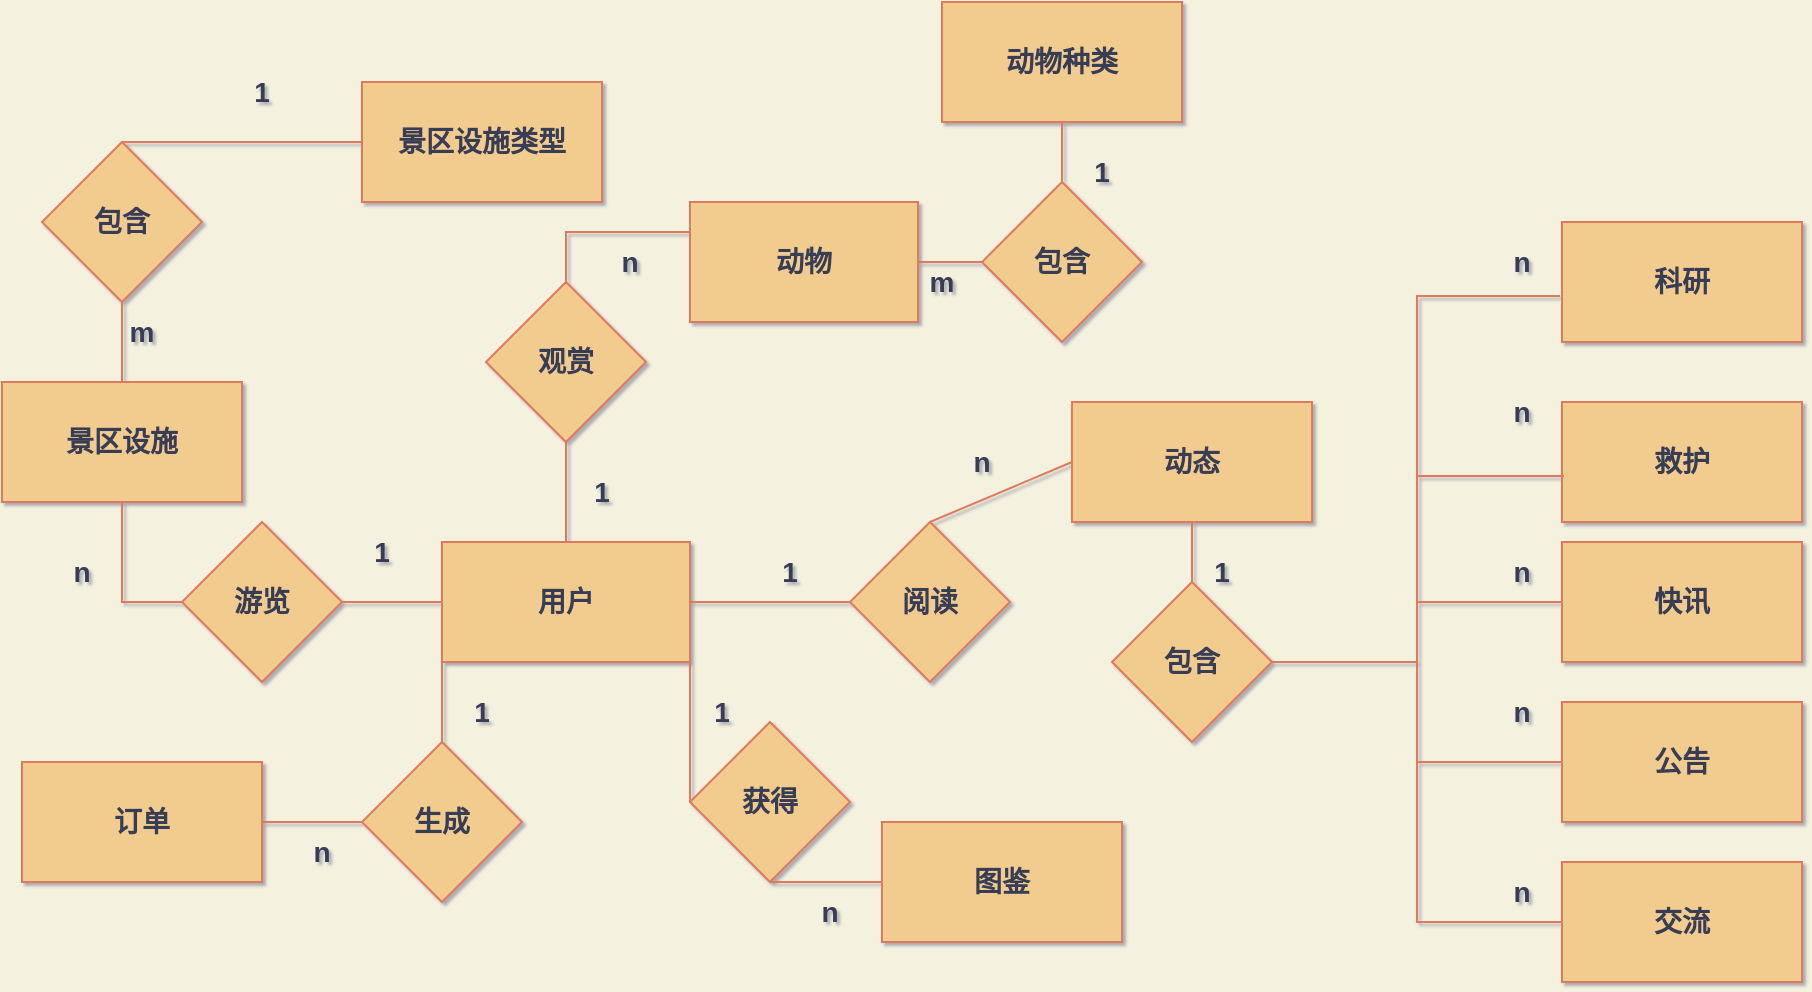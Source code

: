 <mxfile version="17.2.0" type="github">
  <diagram id="9mluRaVsQbY9HnXqYWQU" name="Page-1">
    <mxGraphModel dx="1038" dy="487" grid="1" gridSize="10" guides="1" tooltips="1" connect="1" arrows="1" fold="1" page="1" pageScale="1" pageWidth="1169" pageHeight="827" background="#F4F1DE" math="0" shadow="1">
      <root>
        <mxCell id="0" />
        <mxCell id="1" parent="0" />
        <mxCell id="cJcXJRmqerbGayLztFvF-1" value="用户" style="rounded=0;whiteSpace=wrap;html=1;fontSize=14;fontStyle=1;fillColor=#F2CC8F;strokeColor=#E07A5F;fontColor=#393C56;" vertex="1" parent="1">
          <mxGeometry x="250" y="280" width="124" height="60" as="geometry" />
        </mxCell>
        <mxCell id="cJcXJRmqerbGayLztFvF-2" value="动物" style="rounded=0;whiteSpace=wrap;html=1;fontSize=14;fontStyle=1;fillColor=#F2CC8F;strokeColor=#E07A5F;fontColor=#393C56;" vertex="1" parent="1">
          <mxGeometry x="374" y="110" width="114" height="60" as="geometry" />
        </mxCell>
        <mxCell id="cJcXJRmqerbGayLztFvF-3" value="动物种类" style="rounded=0;whiteSpace=wrap;html=1;fontSize=14;fontStyle=1;fillColor=#F2CC8F;strokeColor=#E07A5F;fontColor=#393C56;" vertex="1" parent="1">
          <mxGeometry x="500" y="10" width="120" height="60" as="geometry" />
        </mxCell>
        <mxCell id="cJcXJRmqerbGayLztFvF-4" value="包含" style="rhombus;whiteSpace=wrap;html=1;fontSize=14;fontStyle=1;fillColor=#F2CC8F;strokeColor=#E07A5F;fontColor=#393C56;" vertex="1" parent="1">
          <mxGeometry x="520" y="100" width="80" height="80" as="geometry" />
        </mxCell>
        <mxCell id="cJcXJRmqerbGayLztFvF-6" value="图鉴" style="rounded=0;whiteSpace=wrap;html=1;fontSize=14;fontStyle=1;fillColor=#F2CC8F;strokeColor=#E07A5F;fontColor=#393C56;" vertex="1" parent="1">
          <mxGeometry x="470" y="420" width="120" height="60" as="geometry" />
        </mxCell>
        <mxCell id="cJcXJRmqerbGayLztFvF-7" value="救护" style="rounded=0;whiteSpace=wrap;html=1;fontSize=14;fontStyle=1;fillColor=#F2CC8F;strokeColor=#E07A5F;fontColor=#393C56;" vertex="1" parent="1">
          <mxGeometry x="810" y="210" width="120" height="60" as="geometry" />
        </mxCell>
        <mxCell id="cJcXJRmqerbGayLztFvF-8" value="快讯" style="rounded=0;whiteSpace=wrap;html=1;fontSize=14;fontStyle=1;fillColor=#F2CC8F;strokeColor=#E07A5F;fontColor=#393C56;" vertex="1" parent="1">
          <mxGeometry x="810" y="280" width="120" height="60" as="geometry" />
        </mxCell>
        <mxCell id="cJcXJRmqerbGayLztFvF-9" value="科研" style="rounded=0;whiteSpace=wrap;html=1;fontSize=14;fontStyle=1;fillColor=#F2CC8F;strokeColor=#E07A5F;fontColor=#393C56;" vertex="1" parent="1">
          <mxGeometry x="810" y="120" width="120" height="60" as="geometry" />
        </mxCell>
        <mxCell id="cJcXJRmqerbGayLztFvF-10" value="交流" style="rounded=0;whiteSpace=wrap;html=1;fontSize=14;fontStyle=1;fillColor=#F2CC8F;strokeColor=#E07A5F;fontColor=#393C56;" vertex="1" parent="1">
          <mxGeometry x="810" y="440" width="120" height="60" as="geometry" />
        </mxCell>
        <mxCell id="cJcXJRmqerbGayLztFvF-11" value="公告" style="rounded=0;whiteSpace=wrap;html=1;fontSize=14;fontStyle=1;fillColor=#F2CC8F;strokeColor=#E07A5F;fontColor=#393C56;" vertex="1" parent="1">
          <mxGeometry x="810" y="360" width="120" height="60" as="geometry" />
        </mxCell>
        <mxCell id="cJcXJRmqerbGayLztFvF-12" value="订单" style="rounded=0;whiteSpace=wrap;html=1;fontSize=14;fontStyle=1;fillColor=#F2CC8F;strokeColor=#E07A5F;fontColor=#393C56;" vertex="1" parent="1">
          <mxGeometry x="40" y="390" width="120" height="60" as="geometry" />
        </mxCell>
        <mxCell id="cJcXJRmqerbGayLztFvF-13" value="景区设施" style="rounded=0;whiteSpace=wrap;html=1;fontSize=14;fontStyle=1;fillColor=#F2CC8F;strokeColor=#E07A5F;fontColor=#393C56;" vertex="1" parent="1">
          <mxGeometry x="30" y="200" width="120" height="60" as="geometry" />
        </mxCell>
        <mxCell id="cJcXJRmqerbGayLztFvF-14" value="景区设施类型" style="rounded=0;whiteSpace=wrap;html=1;fontSize=14;fontStyle=1;fillColor=#F2CC8F;strokeColor=#E07A5F;fontColor=#393C56;" vertex="1" parent="1">
          <mxGeometry x="210" y="50" width="120" height="60" as="geometry" />
        </mxCell>
        <mxCell id="cJcXJRmqerbGayLztFvF-17" value="" style="endArrow=none;html=1;rounded=0;exitX=0;exitY=0.5;exitDx=0;exitDy=0;entryX=1;entryY=0.5;entryDx=0;entryDy=0;fontSize=14;fontStyle=1;strokeColor=#E07A5F;fontColor=#393C56;labelBackgroundColor=#F4F1DE;" edge="1" parent="1" source="cJcXJRmqerbGayLztFvF-4" target="cJcXJRmqerbGayLztFvF-2">
          <mxGeometry width="50" height="50" relative="1" as="geometry">
            <mxPoint x="390" y="300" as="sourcePoint" />
            <mxPoint x="440" y="250" as="targetPoint" />
          </mxGeometry>
        </mxCell>
        <mxCell id="cJcXJRmqerbGayLztFvF-18" value="" style="endArrow=none;html=1;rounded=0;exitX=0.5;exitY=1;exitDx=0;exitDy=0;entryX=0.5;entryY=0;entryDx=0;entryDy=0;fontSize=14;fontStyle=1;strokeColor=#E07A5F;fontColor=#393C56;labelBackgroundColor=#F4F1DE;" edge="1" parent="1" source="cJcXJRmqerbGayLztFvF-3" target="cJcXJRmqerbGayLztFvF-4">
          <mxGeometry width="50" height="50" relative="1" as="geometry">
            <mxPoint x="390" y="300" as="sourcePoint" />
            <mxPoint x="440" y="250" as="targetPoint" />
          </mxGeometry>
        </mxCell>
        <mxCell id="cJcXJRmqerbGayLztFvF-22" value="包含" style="rhombus;whiteSpace=wrap;html=1;fontSize=14;fontStyle=1;fillColor=#F2CC8F;strokeColor=#E07A5F;fontColor=#393C56;" vertex="1" parent="1">
          <mxGeometry x="50" y="80" width="80" height="80" as="geometry" />
        </mxCell>
        <mxCell id="cJcXJRmqerbGayLztFvF-23" value="" style="endArrow=none;html=1;rounded=0;exitX=0.5;exitY=1;exitDx=0;exitDy=0;entryX=0.5;entryY=0;entryDx=0;entryDy=0;fontSize=14;fontStyle=1;strokeColor=#E07A5F;fontColor=#393C56;labelBackgroundColor=#F4F1DE;" edge="1" parent="1" source="cJcXJRmqerbGayLztFvF-22" target="cJcXJRmqerbGayLztFvF-13">
          <mxGeometry width="50" height="50" relative="1" as="geometry">
            <mxPoint x="400" y="390" as="sourcePoint" />
            <mxPoint x="350" y="180" as="targetPoint" />
          </mxGeometry>
        </mxCell>
        <mxCell id="cJcXJRmqerbGayLztFvF-24" value="" style="endArrow=none;html=1;rounded=0;exitX=0;exitY=0.5;exitDx=0;exitDy=0;entryX=0.5;entryY=0;entryDx=0;entryDy=0;fontSize=14;fontStyle=1;strokeColor=#E07A5F;fontColor=#393C56;labelBackgroundColor=#F4F1DE;" edge="1" parent="1" target="cJcXJRmqerbGayLztFvF-22" source="cJcXJRmqerbGayLztFvF-14">
          <mxGeometry width="50" height="50" relative="1" as="geometry">
            <mxPoint x="210" y="180" as="sourcePoint" />
            <mxPoint x="450" y="340" as="targetPoint" />
          </mxGeometry>
        </mxCell>
        <mxCell id="cJcXJRmqerbGayLztFvF-26" value="生成" style="rhombus;whiteSpace=wrap;html=1;fontSize=14;fontStyle=1;fillColor=#F2CC8F;strokeColor=#E07A5F;fontColor=#393C56;" vertex="1" parent="1">
          <mxGeometry x="210" y="380" width="80" height="80" as="geometry" />
        </mxCell>
        <mxCell id="cJcXJRmqerbGayLztFvF-27" value="" style="endArrow=none;html=1;rounded=0;exitX=0.5;exitY=0;exitDx=0;exitDy=0;entryX=0;entryY=1;entryDx=0;entryDy=0;edgeStyle=orthogonalEdgeStyle;fontSize=14;fontStyle=1;strokeColor=#E07A5F;fontColor=#393C56;labelBackgroundColor=#F4F1DE;" edge="1" parent="1" source="cJcXJRmqerbGayLztFvF-26" target="cJcXJRmqerbGayLztFvF-1">
          <mxGeometry width="50" height="50" relative="1" as="geometry">
            <mxPoint x="150" y="440" as="sourcePoint" />
            <mxPoint x="200" y="390" as="targetPoint" />
          </mxGeometry>
        </mxCell>
        <mxCell id="cJcXJRmqerbGayLztFvF-28" value="" style="endArrow=none;html=1;rounded=0;exitX=1;exitY=0.5;exitDx=0;exitDy=0;entryX=0;entryY=0.5;entryDx=0;entryDy=0;fontSize=14;fontStyle=1;strokeColor=#E07A5F;fontColor=#393C56;labelBackgroundColor=#F4F1DE;" edge="1" parent="1" source="cJcXJRmqerbGayLztFvF-12" target="cJcXJRmqerbGayLztFvF-26">
          <mxGeometry width="50" height="50" relative="1" as="geometry">
            <mxPoint x="150" y="440" as="sourcePoint" />
            <mxPoint x="200" y="390" as="targetPoint" />
          </mxGeometry>
        </mxCell>
        <mxCell id="cJcXJRmqerbGayLztFvF-29" value="获得" style="rhombus;whiteSpace=wrap;html=1;fontSize=14;fontStyle=1;fillColor=#F2CC8F;strokeColor=#E07A5F;fontColor=#393C56;" vertex="1" parent="1">
          <mxGeometry x="374" y="370" width="80" height="80" as="geometry" />
        </mxCell>
        <mxCell id="cJcXJRmqerbGayLztFvF-30" value="" style="endArrow=none;html=1;rounded=0;exitX=0.5;exitY=1;exitDx=0;exitDy=0;entryX=0;entryY=0.5;entryDx=0;entryDy=0;fontSize=14;fontStyle=1;strokeColor=#E07A5F;fontColor=#393C56;labelBackgroundColor=#F4F1DE;" edge="1" parent="1" source="cJcXJRmqerbGayLztFvF-29" target="cJcXJRmqerbGayLztFvF-6">
          <mxGeometry width="50" height="50" relative="1" as="geometry">
            <mxPoint x="390" y="320" as="sourcePoint" />
            <mxPoint x="440" y="270" as="targetPoint" />
          </mxGeometry>
        </mxCell>
        <mxCell id="cJcXJRmqerbGayLztFvF-31" value="" style="endArrow=none;html=1;rounded=0;exitX=1;exitY=1;exitDx=0;exitDy=0;entryX=0;entryY=0.5;entryDx=0;entryDy=0;fontSize=14;fontStyle=1;strokeColor=#E07A5F;fontColor=#393C56;labelBackgroundColor=#F4F1DE;" edge="1" parent="1" source="cJcXJRmqerbGayLztFvF-1" target="cJcXJRmqerbGayLztFvF-29">
          <mxGeometry width="50" height="50" relative="1" as="geometry">
            <mxPoint x="390" y="320" as="sourcePoint" />
            <mxPoint x="440" y="270" as="targetPoint" />
          </mxGeometry>
        </mxCell>
        <mxCell id="cJcXJRmqerbGayLztFvF-33" value="" style="endArrow=none;html=1;rounded=0;exitX=1;exitY=0.5;exitDx=0;exitDy=0;entryX=-0.008;entryY=0.617;entryDx=0;entryDy=0;entryPerimeter=0;edgeStyle=orthogonalEdgeStyle;fontSize=14;fontStyle=1;strokeColor=#E07A5F;fontColor=#393C56;labelBackgroundColor=#F4F1DE;" edge="1" parent="1" source="cJcXJRmqerbGayLztFvF-32" target="cJcXJRmqerbGayLztFvF-9">
          <mxGeometry width="50" height="50" relative="1" as="geometry">
            <mxPoint x="390" y="340" as="sourcePoint" />
            <mxPoint x="440" y="290" as="targetPoint" />
          </mxGeometry>
        </mxCell>
        <mxCell id="cJcXJRmqerbGayLztFvF-34" value="" style="endArrow=none;html=1;rounded=0;exitX=1;exitY=0.5;exitDx=0;exitDy=0;fontSize=14;fontStyle=1;strokeColor=#E07A5F;fontColor=#393C56;labelBackgroundColor=#F4F1DE;entryX=0;entryY=0.5;entryDx=0;entryDy=0;edgeStyle=orthogonalEdgeStyle;" edge="1" parent="1" source="cJcXJRmqerbGayLztFvF-1" target="cJcXJRmqerbGayLztFvF-82">
          <mxGeometry width="50" height="50" relative="1" as="geometry">
            <mxPoint x="390" y="340" as="sourcePoint" />
            <mxPoint x="390" y="240" as="targetPoint" />
          </mxGeometry>
        </mxCell>
        <mxCell id="cJcXJRmqerbGayLztFvF-35" value="" style="endArrow=none;html=1;rounded=0;exitX=1;exitY=0.5;exitDx=0;exitDy=0;entryX=0;entryY=0.5;entryDx=0;entryDy=0;edgeStyle=orthogonalEdgeStyle;fontSize=14;fontStyle=1;strokeColor=#E07A5F;fontColor=#393C56;labelBackgroundColor=#F4F1DE;" edge="1" parent="1" source="cJcXJRmqerbGayLztFvF-32" target="cJcXJRmqerbGayLztFvF-10">
          <mxGeometry width="50" height="50" relative="1" as="geometry">
            <mxPoint x="610" y="492.98" as="sourcePoint" />
            <mxPoint x="689.04" y="340" as="targetPoint" />
          </mxGeometry>
        </mxCell>
        <mxCell id="cJcXJRmqerbGayLztFvF-36" value="" style="endArrow=none;html=1;rounded=0;exitX=1;exitY=0.5;exitDx=0;exitDy=0;edgeStyle=orthogonalEdgeStyle;fontSize=14;fontStyle=1;strokeColor=#E07A5F;fontColor=#393C56;labelBackgroundColor=#F4F1DE;entryX=0.008;entryY=0.617;entryDx=0;entryDy=0;entryPerimeter=0;" edge="1" parent="1" source="cJcXJRmqerbGayLztFvF-32" target="cJcXJRmqerbGayLztFvF-7">
          <mxGeometry width="50" height="50" relative="1" as="geometry">
            <mxPoint x="580" y="310" as="sourcePoint" />
            <mxPoint x="660" y="230" as="targetPoint" />
          </mxGeometry>
        </mxCell>
        <mxCell id="cJcXJRmqerbGayLztFvF-37" value="" style="endArrow=none;html=1;rounded=0;exitX=0.5;exitY=0;exitDx=0;exitDy=0;edgeStyle=orthogonalEdgeStyle;entryX=0;entryY=0.25;entryDx=0;entryDy=0;fontSize=14;fontStyle=1;strokeColor=#E07A5F;fontColor=#393C56;labelBackgroundColor=#F4F1DE;" edge="1" parent="1" source="cJcXJRmqerbGayLztFvF-41" target="cJcXJRmqerbGayLztFvF-2">
          <mxGeometry width="50" height="50" relative="1" as="geometry">
            <mxPoint x="530" y="180" as="sourcePoint" />
            <mxPoint x="360" y="120" as="targetPoint" />
          </mxGeometry>
        </mxCell>
        <mxCell id="cJcXJRmqerbGayLztFvF-38" value="" style="endArrow=none;html=1;rounded=0;entryX=0;entryY=0.5;entryDx=0;entryDy=0;exitX=1;exitY=0.5;exitDx=0;exitDy=0;edgeStyle=orthogonalEdgeStyle;fontSize=14;fontStyle=1;strokeColor=#E07A5F;fontColor=#393C56;labelBackgroundColor=#F4F1DE;" edge="1" parent="1" source="cJcXJRmqerbGayLztFvF-32" target="cJcXJRmqerbGayLztFvF-8">
          <mxGeometry width="50" height="50" relative="1" as="geometry">
            <mxPoint x="580" y="310" as="sourcePoint" />
            <mxPoint x="699.04" y="197.02" as="targetPoint" />
          </mxGeometry>
        </mxCell>
        <mxCell id="cJcXJRmqerbGayLztFvF-39" value="" style="endArrow=none;html=1;rounded=0;entryX=0;entryY=0.5;entryDx=0;entryDy=0;edgeStyle=orthogonalEdgeStyle;fontSize=14;fontStyle=1;strokeColor=#E07A5F;fontColor=#393C56;labelBackgroundColor=#F4F1DE;startArrow=none;" edge="1" parent="1" source="cJcXJRmqerbGayLztFvF-32" target="cJcXJRmqerbGayLztFvF-11">
          <mxGeometry width="50" height="50" relative="1" as="geometry">
            <mxPoint x="490" y="310" as="sourcePoint" />
            <mxPoint x="709.04" y="207.02" as="targetPoint" />
          </mxGeometry>
        </mxCell>
        <mxCell id="cJcXJRmqerbGayLztFvF-40" value="游览" style="rhombus;whiteSpace=wrap;html=1;fontSize=14;fontStyle=1;fillColor=#F2CC8F;strokeColor=#E07A5F;fontColor=#393C56;" vertex="1" parent="1">
          <mxGeometry x="120" y="270" width="80" height="80" as="geometry" />
        </mxCell>
        <mxCell id="cJcXJRmqerbGayLztFvF-41" value="观赏" style="rhombus;whiteSpace=wrap;html=1;fontSize=14;fontStyle=1;fillColor=#F2CC8F;strokeColor=#E07A5F;fontColor=#393C56;" vertex="1" parent="1">
          <mxGeometry x="272" y="150" width="80" height="80" as="geometry" />
        </mxCell>
        <mxCell id="cJcXJRmqerbGayLztFvF-42" value="" style="endArrow=none;html=1;rounded=0;exitX=1;exitY=0.5;exitDx=0;exitDy=0;entryX=0;entryY=0.5;entryDx=0;entryDy=0;fontSize=14;fontStyle=1;strokeColor=#E07A5F;fontColor=#393C56;labelBackgroundColor=#F4F1DE;" edge="1" parent="1" source="cJcXJRmqerbGayLztFvF-40" target="cJcXJRmqerbGayLztFvF-1">
          <mxGeometry width="50" height="50" relative="1" as="geometry">
            <mxPoint x="390" y="340" as="sourcePoint" />
            <mxPoint x="440" y="290" as="targetPoint" />
          </mxGeometry>
        </mxCell>
        <mxCell id="cJcXJRmqerbGayLztFvF-43" value="" style="endArrow=none;html=1;rounded=0;exitX=0;exitY=0.5;exitDx=0;exitDy=0;entryX=0.5;entryY=1;entryDx=0;entryDy=0;edgeStyle=orthogonalEdgeStyle;fontSize=14;fontStyle=1;strokeColor=#E07A5F;fontColor=#393C56;labelBackgroundColor=#F4F1DE;" edge="1" parent="1" source="cJcXJRmqerbGayLztFvF-40" target="cJcXJRmqerbGayLztFvF-13">
          <mxGeometry width="50" height="50" relative="1" as="geometry">
            <mxPoint x="390" y="340" as="sourcePoint" />
            <mxPoint x="90" y="270" as="targetPoint" />
          </mxGeometry>
        </mxCell>
        <mxCell id="cJcXJRmqerbGayLztFvF-44" value="" style="endArrow=none;html=1;rounded=0;entryX=0.5;entryY=1;entryDx=0;entryDy=0;exitX=0.5;exitY=0;exitDx=0;exitDy=0;fontSize=14;fontStyle=1;strokeColor=#E07A5F;fontColor=#393C56;labelBackgroundColor=#F4F1DE;" edge="1" parent="1" source="cJcXJRmqerbGayLztFvF-1" target="cJcXJRmqerbGayLztFvF-41">
          <mxGeometry width="50" height="50" relative="1" as="geometry">
            <mxPoint x="390" y="290" as="sourcePoint" />
            <mxPoint x="440" y="240" as="targetPoint" />
          </mxGeometry>
        </mxCell>
        <mxCell id="cJcXJRmqerbGayLztFvF-45" value="1" style="text;html=1;strokeColor=none;fillColor=none;align=center;verticalAlign=middle;whiteSpace=wrap;rounded=0;fontSize=14;fontStyle=1;fontColor=#393C56;" vertex="1" parent="1">
          <mxGeometry x="130" y="40" width="60" height="30" as="geometry" />
        </mxCell>
        <mxCell id="cJcXJRmqerbGayLztFvF-49" value="m" style="text;html=1;strokeColor=none;fillColor=none;align=center;verticalAlign=middle;whiteSpace=wrap;rounded=0;fontSize=14;fontStyle=1;fontColor=#393C56;" vertex="1" parent="1">
          <mxGeometry x="70" y="160" width="60" height="30" as="geometry" />
        </mxCell>
        <mxCell id="cJcXJRmqerbGayLztFvF-50" value="n" style="text;html=1;strokeColor=none;fillColor=none;align=center;verticalAlign=middle;whiteSpace=wrap;rounded=0;fontSize=14;fontStyle=1;fontColor=#393C56;" vertex="1" parent="1">
          <mxGeometry x="40" y="280" width="60" height="30" as="geometry" />
        </mxCell>
        <mxCell id="cJcXJRmqerbGayLztFvF-51" value="1" style="text;html=1;strokeColor=none;fillColor=none;align=center;verticalAlign=middle;whiteSpace=wrap;rounded=0;fontSize=14;fontStyle=1;fontColor=#393C56;" vertex="1" parent="1">
          <mxGeometry x="190" y="270" width="60" height="30" as="geometry" />
        </mxCell>
        <mxCell id="cJcXJRmqerbGayLztFvF-53" value="n" style="text;html=1;strokeColor=none;fillColor=none;align=center;verticalAlign=middle;whiteSpace=wrap;rounded=0;fontSize=14;fontStyle=1;fontColor=#393C56;" vertex="1" parent="1">
          <mxGeometry x="314" y="125" width="60" height="30" as="geometry" />
        </mxCell>
        <mxCell id="cJcXJRmqerbGayLztFvF-54" value="1" style="text;html=1;strokeColor=none;fillColor=none;align=center;verticalAlign=middle;whiteSpace=wrap;rounded=0;fontSize=14;fontStyle=1;fontColor=#393C56;" vertex="1" parent="1">
          <mxGeometry x="300" y="240" width="60" height="30" as="geometry" />
        </mxCell>
        <mxCell id="cJcXJRmqerbGayLztFvF-55" value="m" style="text;html=1;strokeColor=none;fillColor=none;align=center;verticalAlign=middle;whiteSpace=wrap;rounded=0;fontSize=14;fontStyle=1;fontColor=#393C56;" vertex="1" parent="1">
          <mxGeometry x="470" y="135" width="60" height="30" as="geometry" />
        </mxCell>
        <mxCell id="cJcXJRmqerbGayLztFvF-57" value="1" style="text;html=1;strokeColor=none;fillColor=none;align=center;verticalAlign=middle;whiteSpace=wrap;rounded=0;fontSize=14;fontStyle=1;fontColor=#393C56;" vertex="1" parent="1">
          <mxGeometry x="550" y="80" width="60" height="30" as="geometry" />
        </mxCell>
        <mxCell id="cJcXJRmqerbGayLztFvF-58" value="n" style="text;html=1;strokeColor=none;fillColor=none;align=center;verticalAlign=middle;whiteSpace=wrap;rounded=0;fontSize=14;fontStyle=1;fontColor=#393C56;" vertex="1" parent="1">
          <mxGeometry x="760" y="125" width="60" height="30" as="geometry" />
        </mxCell>
        <mxCell id="cJcXJRmqerbGayLztFvF-59" value="n" style="text;html=1;strokeColor=none;fillColor=none;align=center;verticalAlign=middle;whiteSpace=wrap;rounded=0;fontSize=14;fontStyle=1;fontColor=#393C56;" vertex="1" parent="1">
          <mxGeometry x="760" y="200" width="60" height="30" as="geometry" />
        </mxCell>
        <mxCell id="cJcXJRmqerbGayLztFvF-60" value="n" style="text;html=1;strokeColor=none;fillColor=none;align=center;verticalAlign=middle;whiteSpace=wrap;rounded=0;fontSize=14;fontStyle=1;fontColor=#393C56;" vertex="1" parent="1">
          <mxGeometry x="760" y="280" width="60" height="30" as="geometry" />
        </mxCell>
        <mxCell id="cJcXJRmqerbGayLztFvF-61" value="n" style="text;html=1;strokeColor=none;fillColor=none;align=center;verticalAlign=middle;whiteSpace=wrap;rounded=0;fontSize=14;fontStyle=1;fontColor=#393C56;" vertex="1" parent="1">
          <mxGeometry x="760" y="350" width="60" height="30" as="geometry" />
        </mxCell>
        <mxCell id="cJcXJRmqerbGayLztFvF-62" value="n" style="text;html=1;strokeColor=none;fillColor=none;align=center;verticalAlign=middle;whiteSpace=wrap;rounded=0;fontSize=14;fontStyle=1;fontColor=#393C56;" vertex="1" parent="1">
          <mxGeometry x="760" y="440" width="60" height="30" as="geometry" />
        </mxCell>
        <mxCell id="cJcXJRmqerbGayLztFvF-64" value="1" style="text;html=1;strokeColor=none;fillColor=none;align=center;verticalAlign=middle;whiteSpace=wrap;rounded=0;fontSize=14;fontStyle=1;fontColor=#393C56;" vertex="1" parent="1">
          <mxGeometry x="394" y="280" width="60" height="30" as="geometry" />
        </mxCell>
        <mxCell id="cJcXJRmqerbGayLztFvF-65" value="1" style="text;html=1;strokeColor=none;fillColor=none;align=center;verticalAlign=middle;whiteSpace=wrap;rounded=0;fontSize=14;fontStyle=1;fontColor=#393C56;" vertex="1" parent="1">
          <mxGeometry x="240" y="350" width="60" height="30" as="geometry" />
        </mxCell>
        <mxCell id="cJcXJRmqerbGayLztFvF-66" value="1" style="text;html=1;strokeColor=none;fillColor=none;align=center;verticalAlign=middle;whiteSpace=wrap;rounded=0;fontSize=14;fontStyle=1;fontColor=#393C56;" vertex="1" parent="1">
          <mxGeometry x="360" y="350" width="60" height="30" as="geometry" />
        </mxCell>
        <mxCell id="cJcXJRmqerbGayLztFvF-67" value="n" style="text;html=1;strokeColor=none;fillColor=none;align=center;verticalAlign=middle;whiteSpace=wrap;rounded=0;fontSize=14;fontStyle=1;fontColor=#393C56;" vertex="1" parent="1">
          <mxGeometry x="414" y="450" width="60" height="30" as="geometry" />
        </mxCell>
        <mxCell id="cJcXJRmqerbGayLztFvF-68" value="n" style="text;html=1;strokeColor=none;fillColor=none;align=center;verticalAlign=middle;whiteSpace=wrap;rounded=0;fontSize=14;fontStyle=1;fontColor=#393C56;" vertex="1" parent="1">
          <mxGeometry x="160" y="420" width="60" height="30" as="geometry" />
        </mxCell>
        <mxCell id="cJcXJRmqerbGayLztFvF-32" value="包含" style="rhombus;whiteSpace=wrap;html=1;fontSize=14;fontStyle=1;fillColor=#F2CC8F;strokeColor=#E07A5F;fontColor=#393C56;" vertex="1" parent="1">
          <mxGeometry x="585" y="300" width="80" height="80" as="geometry" />
        </mxCell>
        <mxCell id="cJcXJRmqerbGayLztFvF-81" value="" style="endArrow=none;html=1;rounded=0;entryX=0.5;entryY=0;entryDx=0;entryDy=0;edgeStyle=orthogonalEdgeStyle;fontSize=14;fontStyle=1;strokeColor=#E07A5F;fontColor=#393C56;labelBackgroundColor=#F4F1DE;exitX=0.5;exitY=1;exitDx=0;exitDy=0;" edge="1" parent="1" source="cJcXJRmqerbGayLztFvF-83" target="cJcXJRmqerbGayLztFvF-32">
          <mxGeometry width="50" height="50" relative="1" as="geometry">
            <mxPoint x="490" y="310" as="sourcePoint" />
            <mxPoint x="680" y="390" as="targetPoint" />
          </mxGeometry>
        </mxCell>
        <mxCell id="cJcXJRmqerbGayLztFvF-82" value="阅读" style="rhombus;whiteSpace=wrap;html=1;fontSize=14;fontStyle=1;fillColor=#F2CC8F;strokeColor=#E07A5F;fontColor=#393C56;" vertex="1" parent="1">
          <mxGeometry x="454" y="270" width="80" height="80" as="geometry" />
        </mxCell>
        <mxCell id="cJcXJRmqerbGayLztFvF-83" value="动态" style="rounded=0;whiteSpace=wrap;html=1;fontSize=14;fontStyle=1;fillColor=#F2CC8F;strokeColor=#E07A5F;fontColor=#393C56;" vertex="1" parent="1">
          <mxGeometry x="565" y="210" width="120" height="60" as="geometry" />
        </mxCell>
        <mxCell id="cJcXJRmqerbGayLztFvF-84" value="" style="endArrow=none;html=1;rounded=1;sketch=0;fontColor=#393C56;strokeColor=#E07A5F;fillColor=#F2CC8F;exitX=0.5;exitY=0;exitDx=0;exitDy=0;entryX=0;entryY=0.5;entryDx=0;entryDy=0;" edge="1" parent="1" source="cJcXJRmqerbGayLztFvF-82" target="cJcXJRmqerbGayLztFvF-83">
          <mxGeometry width="50" height="50" relative="1" as="geometry">
            <mxPoint x="400" y="300" as="sourcePoint" />
            <mxPoint x="450" y="250" as="targetPoint" />
          </mxGeometry>
        </mxCell>
        <mxCell id="cJcXJRmqerbGayLztFvF-85" value="n" style="text;html=1;strokeColor=none;fillColor=none;align=center;verticalAlign=middle;whiteSpace=wrap;rounded=0;fontSize=14;fontStyle=1;fontColor=#393C56;" vertex="1" parent="1">
          <mxGeometry x="490" y="225" width="60" height="30" as="geometry" />
        </mxCell>
        <mxCell id="cJcXJRmqerbGayLztFvF-86" value="1" style="text;html=1;strokeColor=none;fillColor=none;align=center;verticalAlign=middle;whiteSpace=wrap;rounded=0;fontSize=14;fontStyle=1;fontColor=#393C56;" vertex="1" parent="1">
          <mxGeometry x="610" y="280" width="60" height="30" as="geometry" />
        </mxCell>
      </root>
    </mxGraphModel>
  </diagram>
</mxfile>
